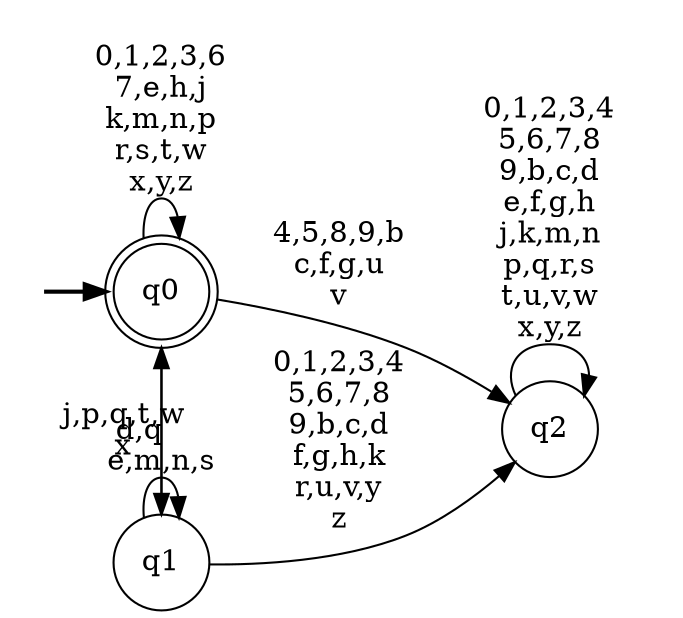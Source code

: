 digraph BlueStar {
__start0 [style = invis, shape = none, label = "", width = 0, height = 0];

rankdir=LR;
size="8,5";

s0 [style="rounded,filled", color="black", fillcolor="white" shape="doublecircle", label="q0"];
s1 [style="filled", color="black", fillcolor="white" shape="circle", label="q1"];
s2 [style="filled", color="black", fillcolor="white" shape="circle", label="q2"];
subgraph cluster_main { 
	graph [pad=".75", ranksep="0.15", nodesep="0.15"];
	 style=invis; 
	__start0 -> s0 [penwidth=2];
}
s0 -> s0 [label="0,1,2,3,6\n7,e,h,j\nk,m,n,p\nr,s,t,w\nx,y,z"];
s0 -> s1 [label="d,q"];
s0 -> s2 [label="4,5,8,9,b\nc,f,g,u\nv"];
s1 -> s0 [label="j,p,q,t,w\nx"];
s1 -> s1 [label="e,m,n,s"];
s1 -> s2 [label="0,1,2,3,4\n5,6,7,8\n9,b,c,d\nf,g,h,k\nr,u,v,y\nz"];
s2 -> s2 [label="0,1,2,3,4\n5,6,7,8\n9,b,c,d\ne,f,g,h\nj,k,m,n\np,q,r,s\nt,u,v,w\nx,y,z"];

}